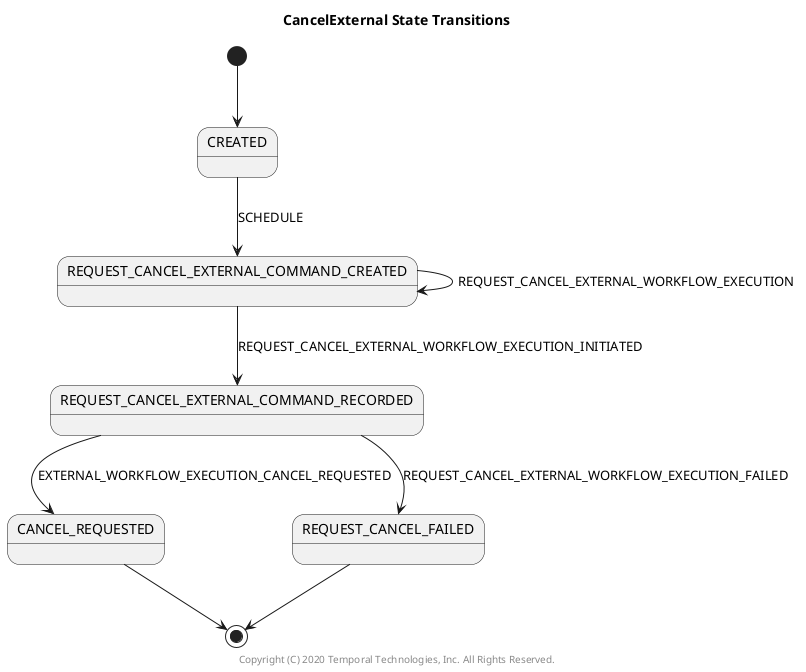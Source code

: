 ` PlantUML <plantuml.com> State Diagram.
` Generated from src/main/java/io/temporal/internal/statemachines/CancelExternalStateMachine.java
` by io.temporal.internal.statemachines.CommandsGeneratePlantUMLStateDiagramsTest.


@startuml
title CancelExternal State Transitions

[*] --> CREATED
CREATED --> REQUEST_CANCEL_EXTERNAL_COMMAND_CREATED: SCHEDULE
REQUEST_CANCEL_EXTERNAL_COMMAND_CREATED --> REQUEST_CANCEL_EXTERNAL_COMMAND_CREATED: REQUEST_CANCEL_EXTERNAL_WORKFLOW_EXECUTION
REQUEST_CANCEL_EXTERNAL_COMMAND_CREATED --> REQUEST_CANCEL_EXTERNAL_COMMAND_RECORDED: REQUEST_CANCEL_EXTERNAL_WORKFLOW_EXECUTION_INITIATED
REQUEST_CANCEL_EXTERNAL_COMMAND_RECORDED --> CANCEL_REQUESTED: EXTERNAL_WORKFLOW_EXECUTION_CANCEL_REQUESTED
REQUEST_CANCEL_EXTERNAL_COMMAND_RECORDED --> REQUEST_CANCEL_FAILED: REQUEST_CANCEL_EXTERNAL_WORKFLOW_EXECUTION_FAILED
CANCEL_REQUESTED --> [*]
REQUEST_CANCEL_FAILED --> [*]
center footer Copyright (C) 2020 Temporal Technologies, Inc. All Rights Reserved.
@enduml
